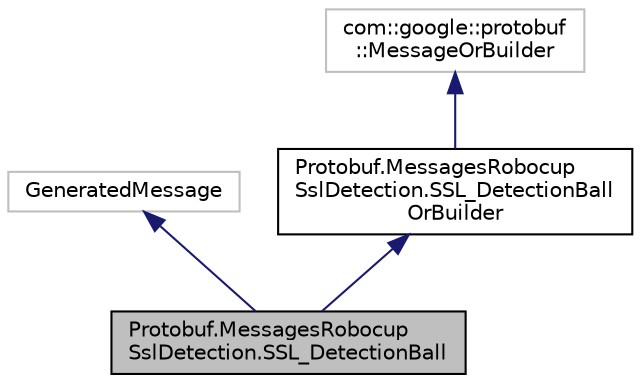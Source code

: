 digraph "Protobuf.MessagesRobocupSslDetection.SSL_DetectionBall"
{
 // INTERACTIVE_SVG=YES
  edge [fontname="Helvetica",fontsize="10",labelfontname="Helvetica",labelfontsize="10"];
  node [fontname="Helvetica",fontsize="10",shape=record];
  Node1 [label="Protobuf.MessagesRobocup\lSslDetection.SSL_DetectionBall",height=0.2,width=0.4,color="black", fillcolor="grey75", style="filled", fontcolor="black"];
  Node2 -> Node1 [dir="back",color="midnightblue",fontsize="10",style="solid",fontname="Helvetica"];
  Node2 [label="GeneratedMessage",height=0.2,width=0.4,color="grey75", fillcolor="white", style="filled"];
  Node3 -> Node1 [dir="back",color="midnightblue",fontsize="10",style="solid",fontname="Helvetica"];
  Node3 [label="Protobuf.MessagesRobocup\lSslDetection.SSL_DetectionBall\lOrBuilder",height=0.2,width=0.4,color="black", fillcolor="white", style="filled",URL="$dd/dbe/interface_protobuf_1_1_messages_robocup_ssl_detection_1_1_s_s_l___detection_ball_or_builder.html"];
  Node4 -> Node3 [dir="back",color="midnightblue",fontsize="10",style="solid",fontname="Helvetica"];
  Node4 [label="com::google::protobuf\l::MessageOrBuilder",height=0.2,width=0.4,color="grey75", fillcolor="white", style="filled"];
}
